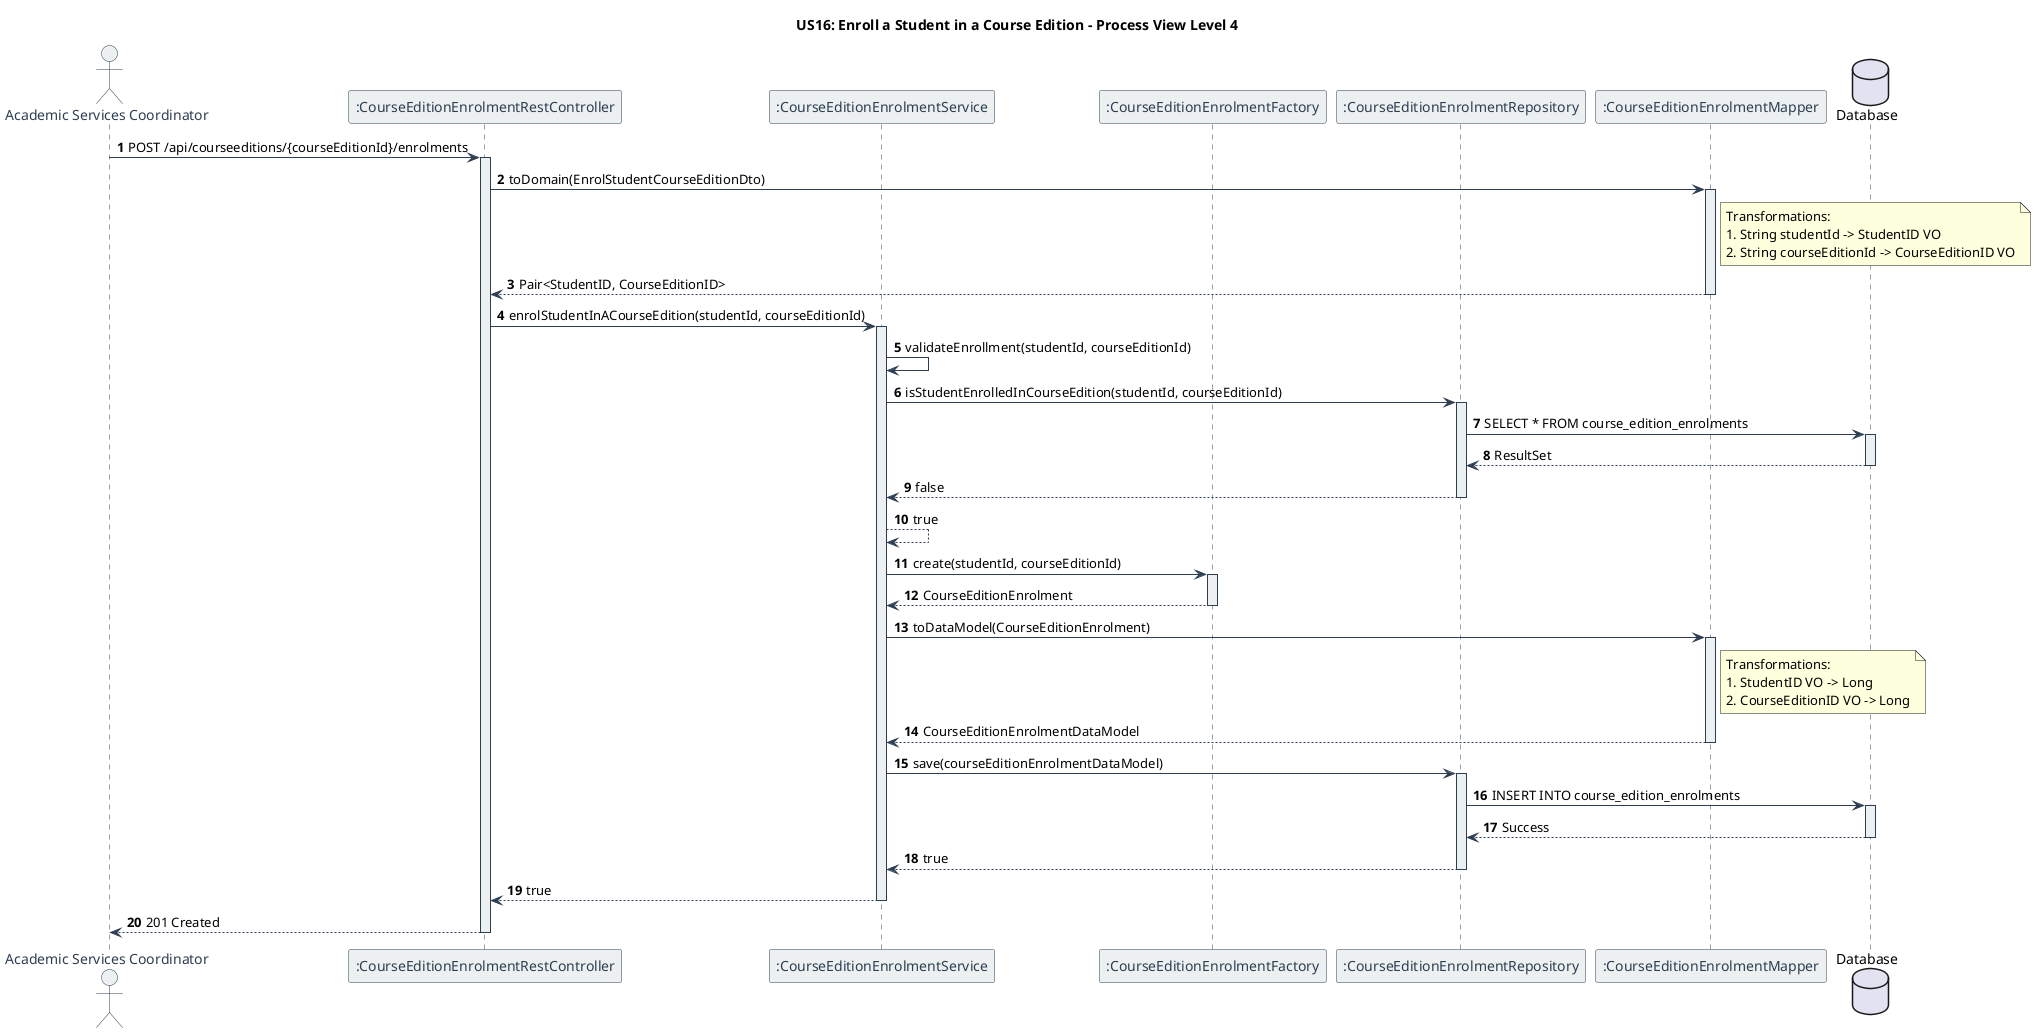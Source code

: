 @startuml
title US16: Enroll a Student in a Course Edition - Process View Level 4
autonumber

' Set colors for different types of lines
skinparam sequence {
    ArrowColor #2C3E50
    LifeLineBorderColor #2C3E50
    LifeLineBackgroundColor #ECF0F1
    ParticipantBorderColor #2C3E50
    ParticipantBackgroundColor #ECF0F1
    ParticipantFontColor #2C3E50
    ActorBorderColor #2C3E50
    ActorBackgroundColor #ECF0F1
    ActorFontColor #2C3E50
    DatabaseBorderColor #2C3E50
    DatabaseBackgroundColor #ECF0F1
    DatabaseFontColor #2C3E50
}

actor "Academic Services Coordinator" as ASC
participant ":CourseEditionEnrolmentRestController" as Controller
participant ":CourseEditionEnrolmentService" as Service
participant ":CourseEditionEnrolmentFactory" as Factory
participant ":CourseEditionEnrolmentRepository" as Repository
participant ":CourseEditionEnrolmentMapper" as Mapper
database "Database" as DB

ASC -> Controller: POST /api/courseeditions/{courseEditionId}/enrolments
activate Controller

Controller -> Mapper: toDomain(EnrolStudentCourseEditionDto)
activate Mapper
note right of Mapper
  Transformations:
  1. String studentId -> StudentID VO
  2. String courseEditionId -> CourseEditionID VO
end note
Mapper --> Controller: Pair<StudentID, CourseEditionID>
deactivate Mapper

Controller -> Service: enrolStudentInACourseEdition(studentId, courseEditionId)
activate Service

Service -> Service: validateEnrollment(studentId, courseEditionId)
Service -> Repository: isStudentEnrolledInCourseEdition(studentId, courseEditionId)
activate Repository
Repository -> DB: SELECT * FROM course_edition_enrolments
activate DB
DB --> Repository: ResultSet
deactivate DB
Repository --> Service: false
deactivate Repository
Service --> Service: true

Service -> Factory: create(studentId, courseEditionId)
activate Factory
Factory --> Service: CourseEditionEnrolment
deactivate Factory

Service -> Mapper: toDataModel(CourseEditionEnrolment)
activate Mapper
note right of Mapper
  Transformations:
  1. StudentID VO -> Long
  2. CourseEditionID VO -> Long
end note
Mapper --> Service: CourseEditionEnrolmentDataModel
deactivate Mapper

Service -> Repository: save(courseEditionEnrolmentDataModel)
activate Repository
Repository -> DB: INSERT INTO course_edition_enrolments
activate DB
DB --> Repository: Success
deactivate DB
Repository --> Service: true
deactivate Repository

Service --> Controller: true
deactivate Service

Controller --> ASC: 201 Created
deactivate Controller

@enduml 